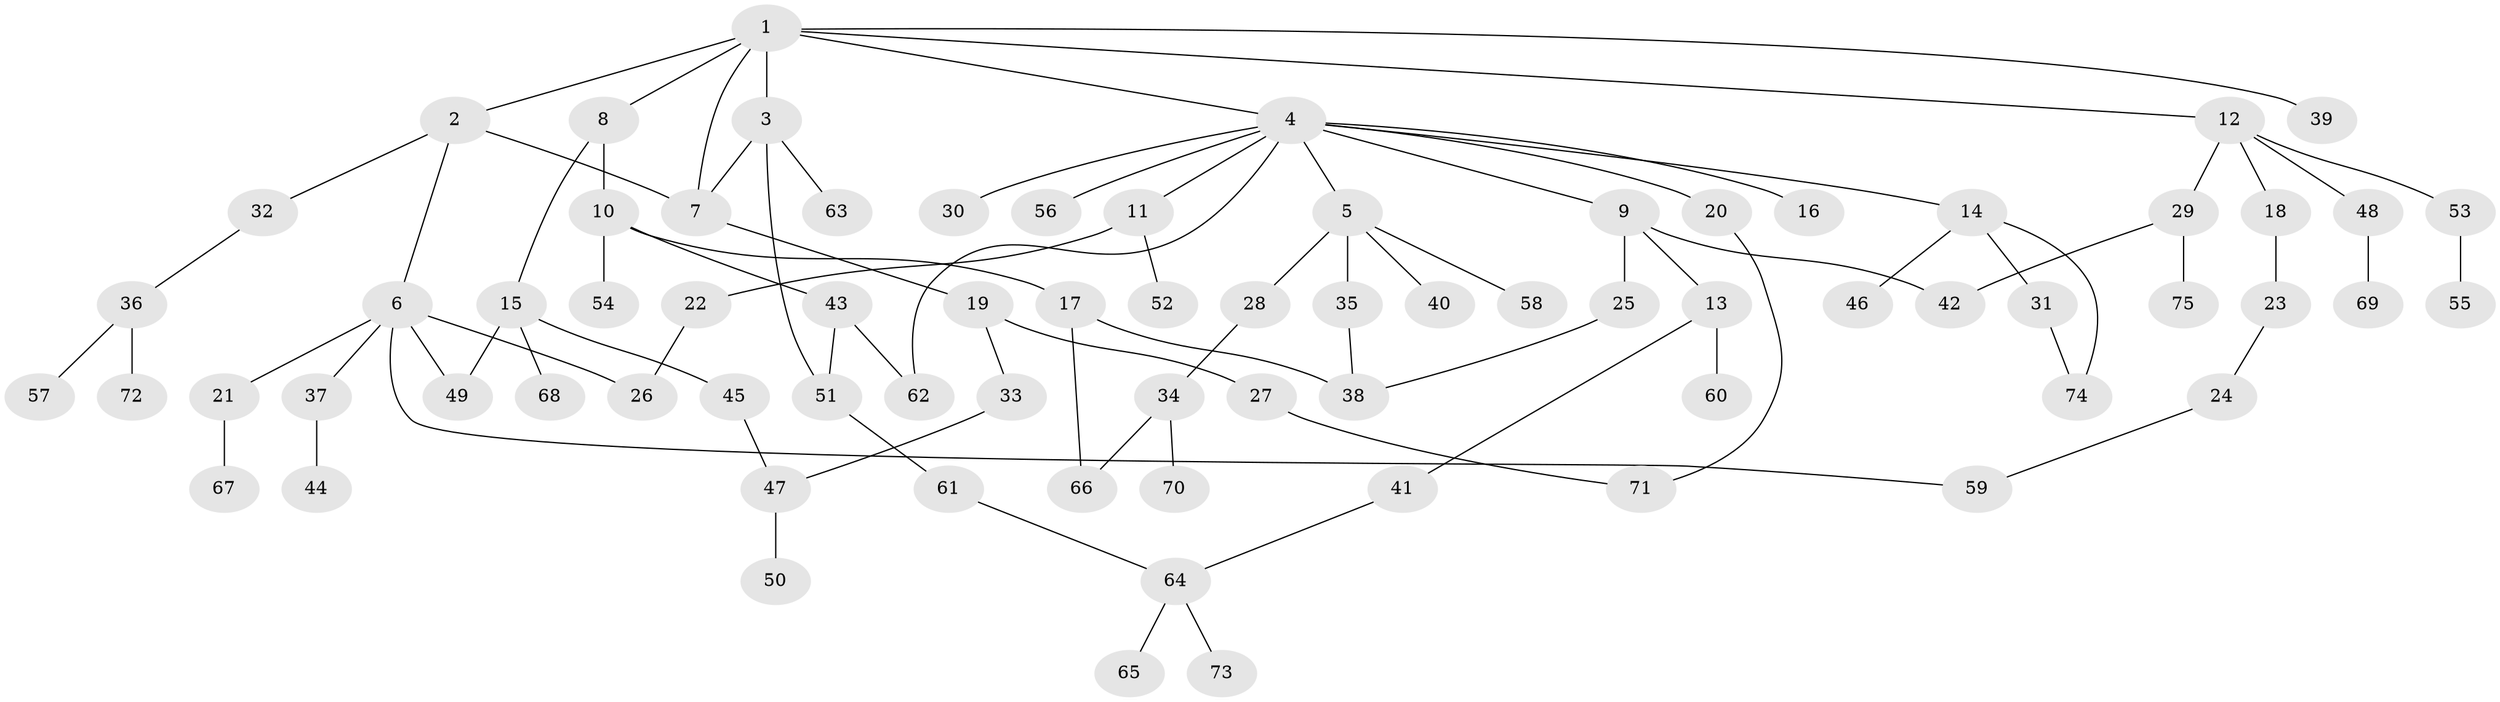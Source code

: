 // Generated by graph-tools (version 1.1) at 2025/49/03/09/25 03:49:22]
// undirected, 75 vertices, 89 edges
graph export_dot {
graph [start="1"]
  node [color=gray90,style=filled];
  1;
  2;
  3;
  4;
  5;
  6;
  7;
  8;
  9;
  10;
  11;
  12;
  13;
  14;
  15;
  16;
  17;
  18;
  19;
  20;
  21;
  22;
  23;
  24;
  25;
  26;
  27;
  28;
  29;
  30;
  31;
  32;
  33;
  34;
  35;
  36;
  37;
  38;
  39;
  40;
  41;
  42;
  43;
  44;
  45;
  46;
  47;
  48;
  49;
  50;
  51;
  52;
  53;
  54;
  55;
  56;
  57;
  58;
  59;
  60;
  61;
  62;
  63;
  64;
  65;
  66;
  67;
  68;
  69;
  70;
  71;
  72;
  73;
  74;
  75;
  1 -- 2;
  1 -- 3;
  1 -- 4;
  1 -- 8;
  1 -- 12;
  1 -- 39;
  1 -- 7;
  2 -- 6;
  2 -- 7;
  2 -- 32;
  3 -- 51;
  3 -- 63;
  3 -- 7;
  4 -- 5;
  4 -- 9;
  4 -- 11;
  4 -- 14;
  4 -- 16;
  4 -- 20;
  4 -- 30;
  4 -- 56;
  4 -- 62;
  5 -- 28;
  5 -- 35;
  5 -- 40;
  5 -- 58;
  6 -- 21;
  6 -- 26;
  6 -- 37;
  6 -- 59;
  6 -- 49;
  7 -- 19;
  8 -- 10;
  8 -- 15;
  9 -- 13;
  9 -- 25;
  9 -- 42;
  10 -- 17;
  10 -- 43;
  10 -- 54;
  11 -- 22;
  11 -- 52;
  12 -- 18;
  12 -- 29;
  12 -- 48;
  12 -- 53;
  13 -- 41;
  13 -- 60;
  14 -- 31;
  14 -- 46;
  14 -- 74;
  15 -- 45;
  15 -- 49;
  15 -- 68;
  17 -- 38;
  17 -- 66;
  18 -- 23;
  19 -- 27;
  19 -- 33;
  20 -- 71;
  21 -- 67;
  22 -- 26;
  23 -- 24;
  24 -- 59;
  25 -- 38;
  27 -- 71;
  28 -- 34;
  29 -- 75;
  29 -- 42;
  31 -- 74;
  32 -- 36;
  33 -- 47;
  34 -- 70;
  34 -- 66;
  35 -- 38;
  36 -- 57;
  36 -- 72;
  37 -- 44;
  41 -- 64;
  43 -- 51;
  43 -- 62;
  45 -- 47;
  47 -- 50;
  48 -- 69;
  51 -- 61;
  53 -- 55;
  61 -- 64;
  64 -- 65;
  64 -- 73;
}
